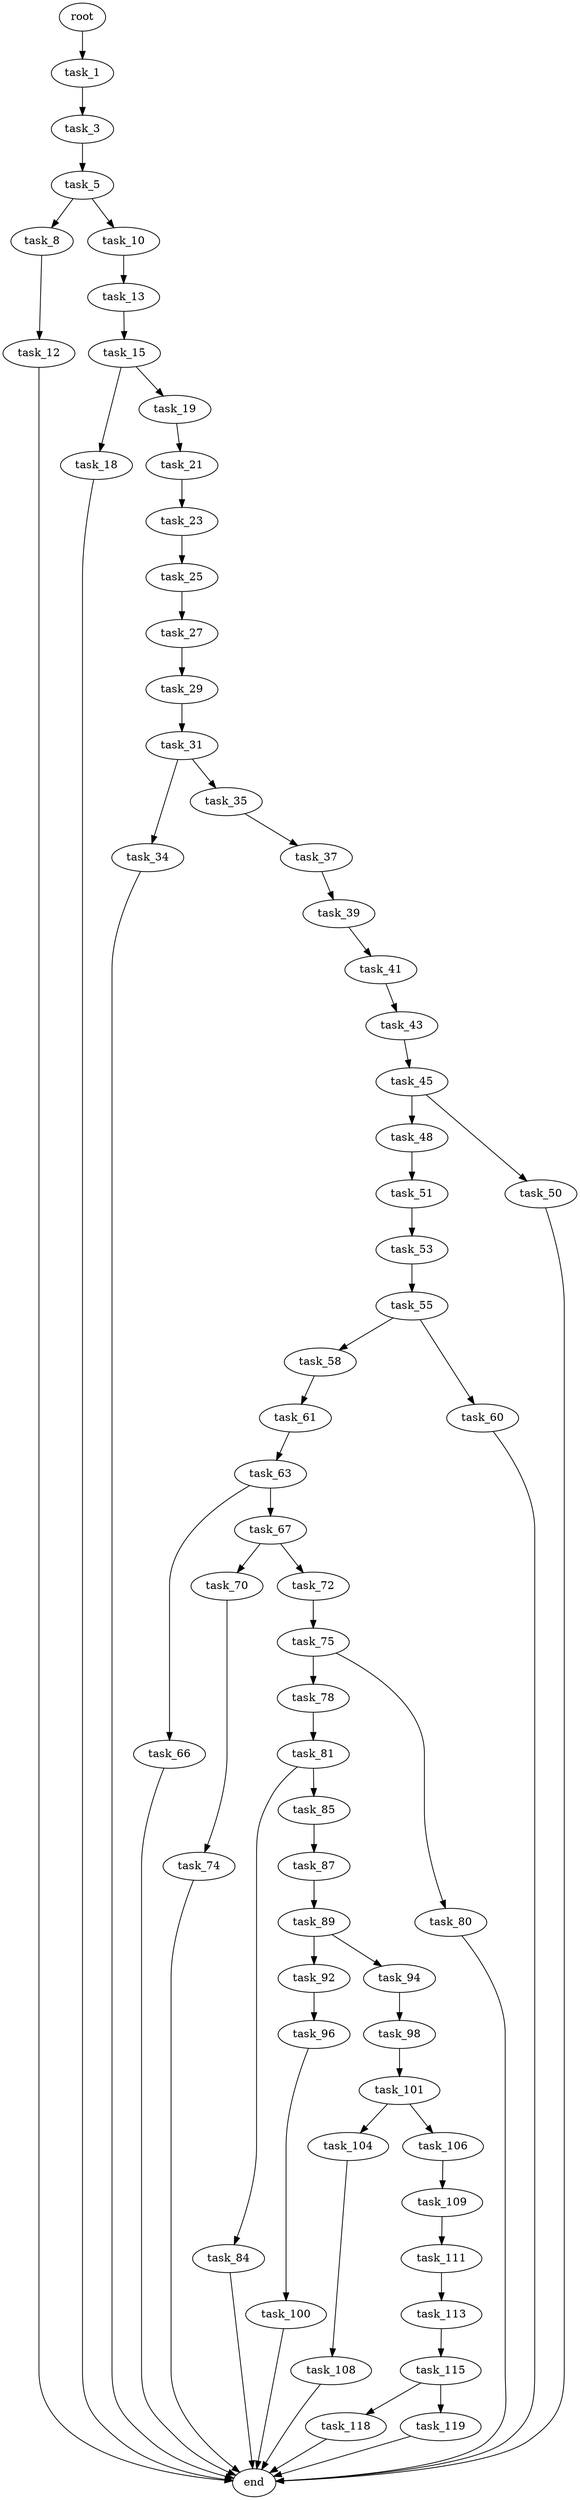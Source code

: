 digraph G {
  root [size="0.000000"];
  task_1 [size="68719476736.000000"];
  task_3 [size="181332136717.000000"];
  task_5 [size="68719476736.000000"];
  task_8 [size="8589934592.000000"];
  task_10 [size="181934031579.000000"];
  task_12 [size="9252062490.000000"];
  task_13 [size="7960844208.000000"];
  task_15 [size="549755813888.000000"];
  task_18 [size="19229536771.000000"];
  task_19 [size="10241579847.000000"];
  task_21 [size="231928233984.000000"];
  task_23 [size="8589934592.000000"];
  task_25 [size="32749330418.000000"];
  task_27 [size="68719476736.000000"];
  task_29 [size="384564165693.000000"];
  task_31 [size="18819100600.000000"];
  task_34 [size="7683561090.000000"];
  task_35 [size="136692545612.000000"];
  task_37 [size="368293445632.000000"];
  task_39 [size="489046027.000000"];
  task_41 [size="3611661760.000000"];
  task_43 [size="12358924714.000000"];
  task_45 [size="1364959150379.000000"];
  task_48 [size="34424991557.000000"];
  task_50 [size="45459576439.000000"];
  task_51 [size="158862008817.000000"];
  task_53 [size="1111709710249.000000"];
  task_55 [size="5645472681.000000"];
  task_58 [size="105102999465.000000"];
  task_60 [size="7619019705.000000"];
  task_61 [size="149852032141.000000"];
  task_63 [size="68719476736.000000"];
  task_66 [size="111459332151.000000"];
  task_67 [size="427251577864.000000"];
  task_70 [size="22329474176.000000"];
  task_72 [size="1073741824000.000000"];
  task_74 [size="146329855379.000000"];
  task_75 [size="882110888438.000000"];
  task_78 [size="23158481712.000000"];
  task_80 [size="28991029248.000000"];
  task_81 [size="3890003650.000000"];
  task_84 [size="68719476736.000000"];
  task_85 [size="1276996668183.000000"];
  task_87 [size="73597205276.000000"];
  task_89 [size="86049553761.000000"];
  task_92 [size="97491302798.000000"];
  task_94 [size="22764748106.000000"];
  task_96 [size="48585944981.000000"];
  task_98 [size="283184325.000000"];
  task_100 [size="1125597656180.000000"];
  task_101 [size="32586529575.000000"];
  task_104 [size="782757789696.000000"];
  task_106 [size="368293445632.000000"];
  task_108 [size="1073741824000.000000"];
  task_109 [size="231928233984.000000"];
  task_111 [size="28991029248.000000"];
  task_113 [size="279177332215.000000"];
  task_115 [size="8226232205.000000"];
  task_118 [size="38597264911.000000"];
  task_119 [size="596056475699.000000"];
  end [size="0.000000"];

  root -> task_1 [size="1.000000"];
  task_1 -> task_3 [size="134217728.000000"];
  task_3 -> task_5 [size="134217728.000000"];
  task_5 -> task_8 [size="134217728.000000"];
  task_5 -> task_10 [size="134217728.000000"];
  task_8 -> task_12 [size="33554432.000000"];
  task_10 -> task_13 [size="134217728.000000"];
  task_12 -> end [size="1.000000"];
  task_13 -> task_15 [size="134217728.000000"];
  task_15 -> task_18 [size="536870912.000000"];
  task_15 -> task_19 [size="536870912.000000"];
  task_18 -> end [size="1.000000"];
  task_19 -> task_21 [size="209715200.000000"];
  task_21 -> task_23 [size="301989888.000000"];
  task_23 -> task_25 [size="33554432.000000"];
  task_25 -> task_27 [size="679477248.000000"];
  task_27 -> task_29 [size="134217728.000000"];
  task_29 -> task_31 [size="411041792.000000"];
  task_31 -> task_34 [size="679477248.000000"];
  task_31 -> task_35 [size="679477248.000000"];
  task_34 -> end [size="1.000000"];
  task_35 -> task_37 [size="134217728.000000"];
  task_37 -> task_39 [size="411041792.000000"];
  task_39 -> task_41 [size="33554432.000000"];
  task_41 -> task_43 [size="209715200.000000"];
  task_43 -> task_45 [size="209715200.000000"];
  task_45 -> task_48 [size="838860800.000000"];
  task_45 -> task_50 [size="838860800.000000"];
  task_48 -> task_51 [size="33554432.000000"];
  task_50 -> end [size="1.000000"];
  task_51 -> task_53 [size="134217728.000000"];
  task_53 -> task_55 [size="838860800.000000"];
  task_55 -> task_58 [size="134217728.000000"];
  task_55 -> task_60 [size="134217728.000000"];
  task_58 -> task_61 [size="75497472.000000"];
  task_60 -> end [size="1.000000"];
  task_61 -> task_63 [size="134217728.000000"];
  task_63 -> task_66 [size="134217728.000000"];
  task_63 -> task_67 [size="134217728.000000"];
  task_66 -> end [size="1.000000"];
  task_67 -> task_70 [size="301989888.000000"];
  task_67 -> task_72 [size="301989888.000000"];
  task_70 -> task_74 [size="536870912.000000"];
  task_72 -> task_75 [size="838860800.000000"];
  task_74 -> end [size="1.000000"];
  task_75 -> task_78 [size="679477248.000000"];
  task_75 -> task_80 [size="679477248.000000"];
  task_78 -> task_81 [size="536870912.000000"];
  task_80 -> end [size="1.000000"];
  task_81 -> task_84 [size="75497472.000000"];
  task_81 -> task_85 [size="75497472.000000"];
  task_84 -> end [size="1.000000"];
  task_85 -> task_87 [size="838860800.000000"];
  task_87 -> task_89 [size="75497472.000000"];
  task_89 -> task_92 [size="75497472.000000"];
  task_89 -> task_94 [size="75497472.000000"];
  task_92 -> task_96 [size="134217728.000000"];
  task_94 -> task_98 [size="411041792.000000"];
  task_96 -> task_100 [size="75497472.000000"];
  task_98 -> task_101 [size="33554432.000000"];
  task_100 -> end [size="1.000000"];
  task_101 -> task_104 [size="536870912.000000"];
  task_101 -> task_106 [size="536870912.000000"];
  task_104 -> task_108 [size="679477248.000000"];
  task_106 -> task_109 [size="411041792.000000"];
  task_108 -> end [size="1.000000"];
  task_109 -> task_111 [size="301989888.000000"];
  task_111 -> task_113 [size="75497472.000000"];
  task_113 -> task_115 [size="209715200.000000"];
  task_115 -> task_118 [size="838860800.000000"];
  task_115 -> task_119 [size="838860800.000000"];
  task_118 -> end [size="1.000000"];
  task_119 -> end [size="1.000000"];
}
